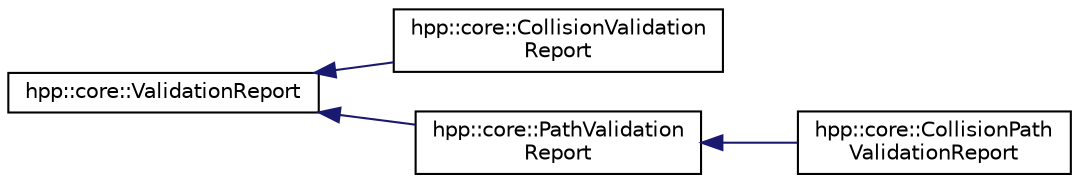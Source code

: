 digraph "Graphical Class Hierarchy"
{
  edge [fontname="Helvetica",fontsize="10",labelfontname="Helvetica",labelfontsize="10"];
  node [fontname="Helvetica",fontsize="10",shape=record];
  rankdir="LR";
  Node1 [label="hpp::core::ValidationReport",height=0.2,width=0.4,color="black", fillcolor="white", style="filled",URL="$a00053.html",tooltip="Abstraction of validation report for paths and configurations. "];
  Node1 -> Node2 [dir="back",color="midnightblue",fontsize="10",style="solid",fontname="Helvetica"];
  Node2 [label="hpp::core::CollisionValidation\lReport",height=0.2,width=0.4,color="black", fillcolor="white", style="filled",URL="$a00005.html",tooltip="Validate a configuration with respect to collision. "];
  Node1 -> Node3 [dir="back",color="midnightblue",fontsize="10",style="solid",fontname="Helvetica"];
  Node3 [label="hpp::core::PathValidation\lReport",height=0.2,width=0.4,color="black", fillcolor="white", style="filled",URL="$a00041.html",tooltip="Abstraction of path validation report. "];
  Node3 -> Node4 [dir="back",color="midnightblue",fontsize="10",style="solid",fontname="Helvetica"];
  Node4 [label="hpp::core::CollisionPath\lValidationReport",height=0.2,width=0.4,color="black", fillcolor="white", style="filled",URL="$a00003.html",tooltip="Path validation report used for standard collision checking. "];
}
